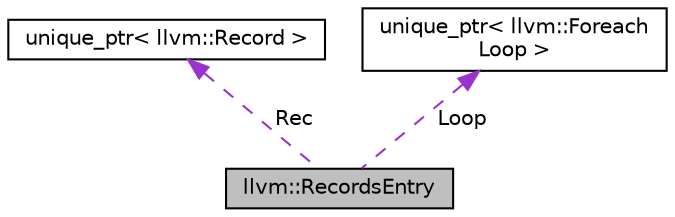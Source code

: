 digraph "llvm::RecordsEntry"
{
 // LATEX_PDF_SIZE
  bgcolor="transparent";
  edge [fontname="Helvetica",fontsize="10",labelfontname="Helvetica",labelfontsize="10"];
  node [fontname="Helvetica",fontsize="10",shape="box"];
  Node1 [label="llvm::RecordsEntry",height=0.2,width=0.4,color="black", fillcolor="grey75", style="filled", fontcolor="black",tooltip="RecordsEntry - Can be either a record or a foreach loop."];
  Node2 -> Node1 [dir="back",color="darkorchid3",fontsize="10",style="dashed",label=" Rec" ,fontname="Helvetica"];
  Node2 [label="unique_ptr\< llvm::Record \>",height=0.2,width=0.4,color="black",tooltip=" "];
  Node3 -> Node1 [dir="back",color="darkorchid3",fontsize="10",style="dashed",label=" Loop" ,fontname="Helvetica"];
  Node3 [label="unique_ptr\< llvm::Foreach\lLoop \>",height=0.2,width=0.4,color="black",tooltip=" "];
}

